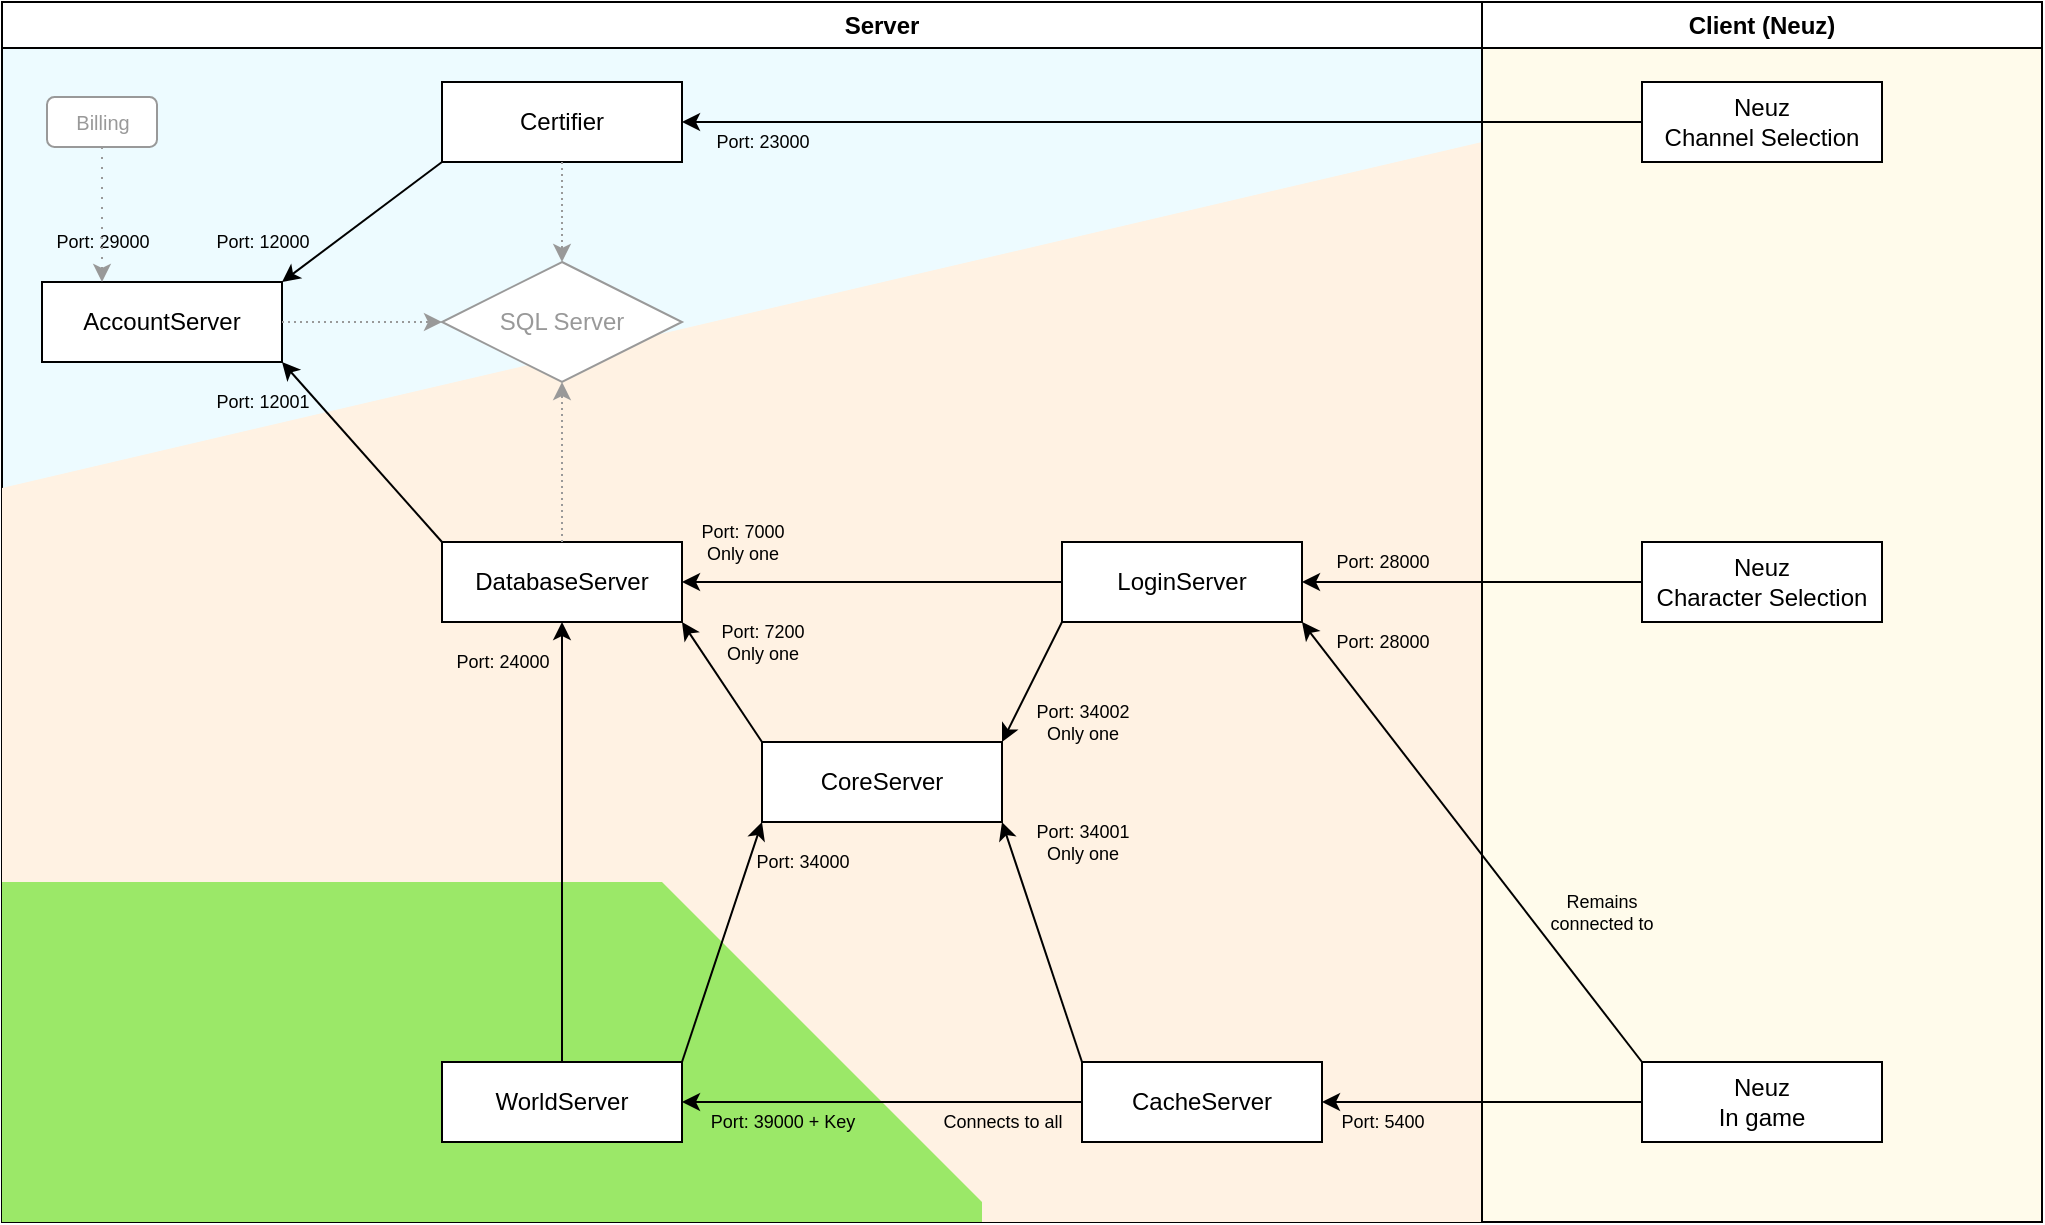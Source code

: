 <mxfile version="21.6.6" type="github">
  <diagram name="Page-1" id="1YaccvU8N2k0Ol2J2nWE">
    <mxGraphModel dx="1728" dy="916" grid="1" gridSize="10" guides="1" tooltips="1" connect="1" arrows="1" fold="1" page="1" pageScale="1" pageWidth="1169" pageHeight="827" math="0" shadow="0">
      <root>
        <mxCell id="0" />
        <mxCell id="1" parent="0" />
        <mxCell id="axNNHHY9TAka3IsmRY76-31" value="Server" style="swimlane;whiteSpace=wrap;html=1;swimlaneFillColor=#EDFBFF;" parent="1" vertex="1">
          <mxGeometry x="20" y="190" width="880" height="610" as="geometry" />
        </mxCell>
        <mxCell id="axNNHHY9TAka3IsmRY76-47" value="" style="shape=manualInput;whiteSpace=wrap;html=1;size=173;strokeColor=none;fillColor=#FFF2E3;" parent="axNNHHY9TAka3IsmRY76-31" vertex="1">
          <mxGeometry y="70" width="740" height="540" as="geometry" />
        </mxCell>
        <mxCell id="axNNHHY9TAka3IsmRY76-50" value="" style="shape=card;whiteSpace=wrap;html=1;size=160;flipH=1;fillColor=#9BE868;strokeColor=none;" parent="axNNHHY9TAka3IsmRY76-31" vertex="1">
          <mxGeometry y="440" width="490" height="170" as="geometry" />
        </mxCell>
        <mxCell id="axNNHHY9TAka3IsmRY76-6" value="Certifier" style="rounded=0;whiteSpace=wrap;html=1;" parent="axNNHHY9TAka3IsmRY76-31" vertex="1">
          <mxGeometry x="220" y="40" width="120" height="40" as="geometry" />
        </mxCell>
        <mxCell id="axNNHHY9TAka3IsmRY76-7" value="AccountServer" style="rounded=0;whiteSpace=wrap;html=1;" parent="axNNHHY9TAka3IsmRY76-31" vertex="1">
          <mxGeometry x="20" y="140" width="120" height="40" as="geometry" />
        </mxCell>
        <mxCell id="axNNHHY9TAka3IsmRY76-14" value="" style="endArrow=classic;html=1;rounded=0;exitX=0;exitY=1;exitDx=0;exitDy=0;entryX=1;entryY=0;entryDx=0;entryDy=0;" parent="axNNHHY9TAka3IsmRY76-31" source="axNNHHY9TAka3IsmRY76-6" target="axNNHHY9TAka3IsmRY76-7" edge="1">
          <mxGeometry width="50" height="50" relative="1" as="geometry">
            <mxPoint x="360" y="220" as="sourcePoint" />
            <mxPoint x="410" y="170" as="targetPoint" />
          </mxGeometry>
        </mxCell>
        <mxCell id="axNNHHY9TAka3IsmRY76-9" value="SQL Server" style="rhombus;whiteSpace=wrap;html=1;strokeColor=#999999;fontColor=#999999;" parent="axNNHHY9TAka3IsmRY76-31" vertex="1">
          <mxGeometry x="220" y="130" width="120" height="60" as="geometry" />
        </mxCell>
        <mxCell id="axNNHHY9TAka3IsmRY76-28" value="" style="endArrow=classic;html=1;rounded=0;exitX=1;exitY=0.5;exitDx=0;exitDy=0;dashed=1;dashPattern=1 2;strokeColor=#999999;" parent="axNNHHY9TAka3IsmRY76-31" source="axNNHHY9TAka3IsmRY76-7" target="axNNHHY9TAka3IsmRY76-9" edge="1">
          <mxGeometry width="50" height="50" relative="1" as="geometry">
            <mxPoint x="510" y="220" as="sourcePoint" />
            <mxPoint x="560" y="170" as="targetPoint" />
          </mxGeometry>
        </mxCell>
        <mxCell id="axNNHHY9TAka3IsmRY76-30" value="" style="endArrow=classic;html=1;rounded=0;exitX=0.5;exitY=1;exitDx=0;exitDy=0;entryX=0.5;entryY=0;entryDx=0;entryDy=0;dashed=1;dashPattern=1 2;strokeColor=#999999;" parent="axNNHHY9TAka3IsmRY76-31" source="axNNHHY9TAka3IsmRY76-6" target="axNNHHY9TAka3IsmRY76-9" edge="1">
          <mxGeometry width="50" height="50" relative="1" as="geometry">
            <mxPoint x="510" y="220" as="sourcePoint" />
            <mxPoint x="560" y="170" as="targetPoint" />
          </mxGeometry>
        </mxCell>
        <mxCell id="axNNHHY9TAka3IsmRY76-8" value="DatabaseServer" style="rounded=0;whiteSpace=wrap;html=1;" parent="axNNHHY9TAka3IsmRY76-31" vertex="1">
          <mxGeometry x="220" y="270" width="120" height="40" as="geometry" />
        </mxCell>
        <mxCell id="axNNHHY9TAka3IsmRY76-16" value="" style="endArrow=classic;html=1;rounded=0;exitX=0;exitY=0;exitDx=0;exitDy=0;entryX=1;entryY=1;entryDx=0;entryDy=0;" parent="axNNHHY9TAka3IsmRY76-31" source="axNNHHY9TAka3IsmRY76-8" target="axNNHHY9TAka3IsmRY76-7" edge="1">
          <mxGeometry width="50" height="50" relative="1" as="geometry">
            <mxPoint x="360" y="220" as="sourcePoint" />
            <mxPoint x="390" y="190" as="targetPoint" />
          </mxGeometry>
        </mxCell>
        <mxCell id="axNNHHY9TAka3IsmRY76-27" value="" style="endArrow=classic;html=1;rounded=0;exitX=0.5;exitY=0;exitDx=0;exitDy=0;entryX=0.5;entryY=1;entryDx=0;entryDy=0;dashed=1;dashPattern=1 2;strokeColor=#999999;" parent="axNNHHY9TAka3IsmRY76-31" source="axNNHHY9TAka3IsmRY76-8" target="axNNHHY9TAka3IsmRY76-9" edge="1">
          <mxGeometry width="50" height="50" relative="1" as="geometry">
            <mxPoint x="510" y="220" as="sourcePoint" />
            <mxPoint x="560" y="170" as="targetPoint" />
          </mxGeometry>
        </mxCell>
        <mxCell id="axNNHHY9TAka3IsmRY76-5" value="LoginServer" style="rounded=0;whiteSpace=wrap;html=1;" parent="axNNHHY9TAka3IsmRY76-31" vertex="1">
          <mxGeometry x="530" y="270" width="120" height="40" as="geometry" />
        </mxCell>
        <mxCell id="axNNHHY9TAka3IsmRY76-18" value="" style="endArrow=classic;html=1;rounded=0;exitX=0;exitY=0.5;exitDx=0;exitDy=0;entryX=1;entryY=0.5;entryDx=0;entryDy=0;" parent="axNNHHY9TAka3IsmRY76-31" source="axNNHHY9TAka3IsmRY76-5" target="axNNHHY9TAka3IsmRY76-8" edge="1">
          <mxGeometry width="50" height="50" relative="1" as="geometry">
            <mxPoint x="360" y="220" as="sourcePoint" />
            <mxPoint x="410" y="170" as="targetPoint" />
          </mxGeometry>
        </mxCell>
        <mxCell id="axNNHHY9TAka3IsmRY76-3" value="CoreServer" style="rounded=0;whiteSpace=wrap;html=1;" parent="axNNHHY9TAka3IsmRY76-31" vertex="1">
          <mxGeometry x="380" y="370" width="120" height="40" as="geometry" />
        </mxCell>
        <mxCell id="axNNHHY9TAka3IsmRY76-24" value="" style="endArrow=classic;html=1;rounded=0;exitX=0;exitY=0;exitDx=0;exitDy=0;entryX=1;entryY=1;entryDx=0;entryDy=0;" parent="axNNHHY9TAka3IsmRY76-31" source="axNNHHY9TAka3IsmRY76-3" target="axNNHHY9TAka3IsmRY76-8" edge="1">
          <mxGeometry width="50" height="50" relative="1" as="geometry">
            <mxPoint x="360" y="220" as="sourcePoint" />
            <mxPoint x="410" y="170" as="targetPoint" />
          </mxGeometry>
        </mxCell>
        <mxCell id="axNNHHY9TAka3IsmRY76-25" value="" style="endArrow=classic;html=1;rounded=0;exitX=0;exitY=1;exitDx=0;exitDy=0;entryX=1;entryY=0;entryDx=0;entryDy=0;" parent="axNNHHY9TAka3IsmRY76-31" source="axNNHHY9TAka3IsmRY76-5" target="axNNHHY9TAka3IsmRY76-3" edge="1">
          <mxGeometry width="50" height="50" relative="1" as="geometry">
            <mxPoint x="510" y="220" as="sourcePoint" />
            <mxPoint x="560" y="170" as="targetPoint" />
          </mxGeometry>
        </mxCell>
        <mxCell id="axNNHHY9TAka3IsmRY76-71" style="edgeStyle=orthogonalEdgeStyle;rounded=0;orthogonalLoop=1;jettySize=auto;html=1;" parent="axNNHHY9TAka3IsmRY76-31" source="axNNHHY9TAka3IsmRY76-47" target="axNNHHY9TAka3IsmRY76-47" edge="1">
          <mxGeometry relative="1" as="geometry" />
        </mxCell>
        <mxCell id="axNNHHY9TAka3IsmRY76-74" value="&lt;div style=&quot;font-size: 9px;&quot;&gt;Port: 12000&lt;/div&gt;" style="edgeLabel;html=1;align=center;verticalAlign=middle;resizable=0;points=[];labelBackgroundColor=none;fontSize=9;" parent="axNNHHY9TAka3IsmRY76-31" vertex="1" connectable="0">
          <mxGeometry x="130.005" y="120" as="geometry" />
        </mxCell>
        <mxCell id="axNNHHY9TAka3IsmRY76-75" value="&lt;div style=&quot;font-size: 9px;&quot;&gt;Port: 12001&lt;/div&gt;" style="edgeLabel;html=1;align=center;verticalAlign=middle;resizable=0;points=[];labelBackgroundColor=none;fontSize=9;" parent="axNNHHY9TAka3IsmRY76-31" vertex="1" connectable="0">
          <mxGeometry x="130.005" y="200" as="geometry" />
        </mxCell>
        <mxCell id="axNNHHY9TAka3IsmRY76-76" value="&lt;div style=&quot;font-size: 9px;&quot;&gt;Port: 7000&lt;/div&gt;&lt;div style=&quot;font-size: 9px;&quot;&gt;Only one&lt;br style=&quot;font-size: 9px;&quot;&gt;&lt;/div&gt;" style="edgeLabel;html=1;align=center;verticalAlign=middle;resizable=0;points=[];labelBackgroundColor=none;fontSize=9;" parent="axNNHHY9TAka3IsmRY76-31" vertex="1" connectable="0">
          <mxGeometry x="370.005" y="270" as="geometry" />
        </mxCell>
        <mxCell id="axNNHHY9TAka3IsmRY76-77" value="&lt;div style=&quot;font-size: 9px;&quot;&gt;Port: 28000&lt;/div&gt;" style="edgeLabel;html=1;align=center;verticalAlign=middle;resizable=0;points=[];labelBackgroundColor=none;fontSize=9;" parent="axNNHHY9TAka3IsmRY76-31" vertex="1" connectable="0">
          <mxGeometry x="690.005" y="280" as="geometry" />
        </mxCell>
        <mxCell id="axNNHHY9TAka3IsmRY76-78" value="&lt;div style=&quot;font-size: 9px;&quot;&gt;Port: 28000&lt;/div&gt;" style="edgeLabel;html=1;align=center;verticalAlign=middle;resizable=0;points=[];labelBackgroundColor=none;fontSize=9;" parent="axNNHHY9TAka3IsmRY76-31" vertex="1" connectable="0">
          <mxGeometry x="690.005" y="320" as="geometry" />
        </mxCell>
        <mxCell id="axNNHHY9TAka3IsmRY76-79" value="&lt;div style=&quot;font-size: 9px;&quot;&gt;Port: 34002&lt;/div&gt;&lt;div style=&quot;font-size: 9px;&quot;&gt;Only one&lt;br style=&quot;font-size: 9px;&quot;&gt;&lt;/div&gt;" style="edgeLabel;html=1;align=center;verticalAlign=middle;resizable=0;points=[];labelBackgroundColor=none;fontSize=9;" parent="axNNHHY9TAka3IsmRY76-31" vertex="1" connectable="0">
          <mxGeometry x="540.005" y="360" as="geometry" />
        </mxCell>
        <mxCell id="axNNHHY9TAka3IsmRY76-80" value="&lt;div style=&quot;font-size: 9px;&quot;&gt;Port: 34001&lt;/div&gt;&lt;div style=&quot;font-size: 9px;&quot;&gt;Only one&lt;br style=&quot;font-size: 9px;&quot;&gt;&lt;/div&gt;" style="edgeLabel;html=1;align=center;verticalAlign=middle;resizable=0;points=[];labelBackgroundColor=none;fontSize=9;" parent="axNNHHY9TAka3IsmRY76-31" vertex="1" connectable="0">
          <mxGeometry x="540.005" y="420" as="geometry" />
        </mxCell>
        <mxCell id="axNNHHY9TAka3IsmRY76-81" value="&lt;div style=&quot;font-size: 9px;&quot;&gt;Port: 7200&lt;/div&gt;&lt;div style=&quot;font-size: 9px;&quot;&gt;Only one&lt;br style=&quot;font-size: 9px;&quot;&gt;&lt;/div&gt;" style="edgeLabel;html=1;align=center;verticalAlign=middle;resizable=0;points=[];labelBackgroundColor=none;fontSize=9;" parent="axNNHHY9TAka3IsmRY76-31" vertex="1" connectable="0">
          <mxGeometry x="380.005" y="320" as="geometry" />
        </mxCell>
        <mxCell id="axNNHHY9TAka3IsmRY76-82" value="&lt;div style=&quot;font-size: 9px;&quot;&gt;Port: 24000&lt;/div&gt;" style="edgeLabel;html=1;align=center;verticalAlign=middle;resizable=0;points=[];labelBackgroundColor=none;fontSize=9;" parent="axNNHHY9TAka3IsmRY76-31" vertex="1" connectable="0">
          <mxGeometry x="250.005" y="330" as="geometry" />
        </mxCell>
        <mxCell id="axNNHHY9TAka3IsmRY76-83" value="&lt;div style=&quot;font-size: 9px;&quot;&gt;Port: 39000 + Key&lt;br style=&quot;font-size: 9px;&quot;&gt;&lt;/div&gt;" style="edgeLabel;html=1;align=center;verticalAlign=middle;resizable=0;points=[];labelBackgroundColor=none;fontSize=9;" parent="axNNHHY9TAka3IsmRY76-31" vertex="1" connectable="0">
          <mxGeometry x="390.005" y="560" as="geometry" />
        </mxCell>
        <mxCell id="axNNHHY9TAka3IsmRY76-84" value="&lt;div style=&quot;font-size: 9px;&quot;&gt;Connects to all&lt;/div&gt;" style="edgeLabel;html=1;align=center;verticalAlign=middle;resizable=0;points=[];labelBackgroundColor=none;fontSize=9;" parent="axNNHHY9TAka3IsmRY76-31" vertex="1" connectable="0">
          <mxGeometry x="500.005" y="560" as="geometry" />
        </mxCell>
        <mxCell id="axNNHHY9TAka3IsmRY76-86" value="&lt;div style=&quot;font-size: 9px;&quot;&gt;Port: 5400&lt;/div&gt;" style="edgeLabel;html=1;align=center;verticalAlign=middle;resizable=0;points=[];labelBackgroundColor=none;fontSize=9;" parent="axNNHHY9TAka3IsmRY76-31" vertex="1" connectable="0">
          <mxGeometry x="690.005" y="560" as="geometry" />
        </mxCell>
        <mxCell id="axNNHHY9TAka3IsmRY76-88" value="&lt;div style=&quot;font-size: 9px;&quot;&gt;Port: 34000&lt;/div&gt;" style="edgeLabel;html=1;align=center;verticalAlign=middle;resizable=0;points=[];labelBackgroundColor=none;fontSize=9;" parent="axNNHHY9TAka3IsmRY76-31" vertex="1" connectable="0">
          <mxGeometry x="400.005" y="430" as="geometry" />
        </mxCell>
        <mxCell id="axNNHHY9TAka3IsmRY76-91" value="&lt;div style=&quot;font-size: 9px;&quot;&gt;Port: 29000&lt;/div&gt;" style="edgeLabel;html=1;align=center;verticalAlign=middle;resizable=0;points=[];labelBackgroundColor=none;fontSize=9;" parent="axNNHHY9TAka3IsmRY76-31" vertex="1" connectable="0">
          <mxGeometry x="50.005" y="120" as="geometry" />
        </mxCell>
        <mxCell id="axNNHHY9TAka3IsmRY76-94" value="&lt;div style=&quot;font-size: 10px;&quot;&gt;Billing&lt;/div&gt;" style="rounded=1;whiteSpace=wrap;html=1;fontSize=10;strokeColor=#999999;fontColor=#999999;" parent="axNNHHY9TAka3IsmRY76-31" vertex="1">
          <mxGeometry x="22.5" y="47.5" width="55" height="25" as="geometry" />
        </mxCell>
        <mxCell id="axNNHHY9TAka3IsmRY76-90" value="" style="endArrow=classic;html=1;rounded=0;entryX=0.25;entryY=0;entryDx=0;entryDy=0;dashed=1;dashPattern=1 4;strokeColor=#999999;" parent="axNNHHY9TAka3IsmRY76-31" source="axNNHHY9TAka3IsmRY76-94" target="axNNHHY9TAka3IsmRY76-7" edge="1">
          <mxGeometry width="50" height="50" relative="1" as="geometry">
            <mxPoint x="50" y="80" as="sourcePoint" />
            <mxPoint x="-10" y="60" as="targetPoint" />
            <Array as="points" />
          </mxGeometry>
        </mxCell>
        <mxCell id="axNNHHY9TAka3IsmRY76-2" value="CacheServer" style="rounded=0;whiteSpace=wrap;html=1;" parent="1" vertex="1">
          <mxGeometry x="560" y="720" width="120" height="40" as="geometry" />
        </mxCell>
        <mxCell id="axNNHHY9TAka3IsmRY76-4" value="WorldServer" style="rounded=0;whiteSpace=wrap;html=1;" parent="1" vertex="1">
          <mxGeometry x="240" y="720" width="120" height="40" as="geometry" />
        </mxCell>
        <mxCell id="axNNHHY9TAka3IsmRY76-21" value="" style="endArrow=classic;html=1;rounded=0;exitX=0;exitY=0.5;exitDx=0;exitDy=0;entryX=1;entryY=0.5;entryDx=0;entryDy=0;" parent="1" source="axNNHHY9TAka3IsmRY76-2" target="axNNHHY9TAka3IsmRY76-4" edge="1">
          <mxGeometry width="50" height="50" relative="1" as="geometry">
            <mxPoint x="380" y="410" as="sourcePoint" />
            <mxPoint x="430" y="360" as="targetPoint" />
          </mxGeometry>
        </mxCell>
        <mxCell id="axNNHHY9TAka3IsmRY76-32" value="Client (Neuz)" style="swimlane;whiteSpace=wrap;html=1;swimlaneFillColor=#FFFBEB;" parent="1" vertex="1">
          <mxGeometry x="760" y="190" width="280" height="610" as="geometry">
            <mxRectangle x="760" y="190" width="110" height="30" as="alternateBounds" />
          </mxGeometry>
        </mxCell>
        <mxCell id="axNNHHY9TAka3IsmRY76-38" value="Neuz&lt;br&gt;In game" style="rounded=0;whiteSpace=wrap;html=1;" parent="axNNHHY9TAka3IsmRY76-32" vertex="1">
          <mxGeometry x="80" y="530" width="120" height="40" as="geometry" />
        </mxCell>
        <mxCell id="axNNHHY9TAka3IsmRY76-34" value="Neuz&lt;br&gt;Channel Selection" style="rounded=0;whiteSpace=wrap;html=1;" parent="axNNHHY9TAka3IsmRY76-32" vertex="1">
          <mxGeometry x="80" y="40" width="120" height="40" as="geometry" />
        </mxCell>
        <mxCell id="axNNHHY9TAka3IsmRY76-37" value="Neuz&lt;br&gt;Character Selection" style="rounded=0;whiteSpace=wrap;html=1;" parent="axNNHHY9TAka3IsmRY76-32" vertex="1">
          <mxGeometry x="80" y="270" width="120" height="40" as="geometry" />
        </mxCell>
        <mxCell id="axNNHHY9TAka3IsmRY76-87" value="&lt;div style=&quot;font-size: 9px;&quot;&gt;Remains&lt;/div&gt;&lt;div style=&quot;font-size: 9px;&quot;&gt;connected to&lt;/div&gt;" style="text;html=1;strokeColor=none;fillColor=none;align=center;verticalAlign=middle;whiteSpace=wrap;rounded=0;fontSize=9;" parent="axNNHHY9TAka3IsmRY76-32" vertex="1">
          <mxGeometry x="20" y="440" width="80" height="30" as="geometry" />
        </mxCell>
        <mxCell id="axNNHHY9TAka3IsmRY76-40" style="edgeStyle=orthogonalEdgeStyle;rounded=0;orthogonalLoop=1;jettySize=auto;html=1;entryX=1;entryY=0.5;entryDx=0;entryDy=0;" parent="1" source="axNNHHY9TAka3IsmRY76-38" target="axNNHHY9TAka3IsmRY76-2" edge="1">
          <mxGeometry relative="1" as="geometry" />
        </mxCell>
        <mxCell id="axNNHHY9TAka3IsmRY76-17" value="" style="endArrow=classic;html=1;rounded=0;exitX=0.5;exitY=0;exitDx=0;exitDy=0;entryX=0.5;entryY=1;entryDx=0;entryDy=0;" parent="1" source="axNNHHY9TAka3IsmRY76-4" target="axNNHHY9TAka3IsmRY76-8" edge="1">
          <mxGeometry width="50" height="50" relative="1" as="geometry">
            <mxPoint x="380" y="410" as="sourcePoint" />
            <mxPoint x="430" y="360" as="targetPoint" />
          </mxGeometry>
        </mxCell>
        <mxCell id="axNNHHY9TAka3IsmRY76-22" value="" style="endArrow=classic;html=1;rounded=0;exitX=0;exitY=0;exitDx=0;exitDy=0;entryX=1;entryY=1;entryDx=0;entryDy=0;" parent="1" source="axNNHHY9TAka3IsmRY76-2" target="axNNHHY9TAka3IsmRY76-3" edge="1">
          <mxGeometry width="50" height="50" relative="1" as="geometry">
            <mxPoint x="380" y="410" as="sourcePoint" />
            <mxPoint x="430" y="360" as="targetPoint" />
          </mxGeometry>
        </mxCell>
        <mxCell id="axNNHHY9TAka3IsmRY76-26" value="" style="endArrow=classic;html=1;rounded=0;exitX=1;exitY=0;exitDx=0;exitDy=0;entryX=0;entryY=1;entryDx=0;entryDy=0;" parent="1" source="axNNHHY9TAka3IsmRY76-4" target="axNNHHY9TAka3IsmRY76-3" edge="1">
          <mxGeometry width="50" height="50" relative="1" as="geometry">
            <mxPoint x="530" y="410" as="sourcePoint" />
            <mxPoint x="580" y="360" as="targetPoint" />
          </mxGeometry>
        </mxCell>
        <mxCell id="axNNHHY9TAka3IsmRY76-35" style="edgeStyle=orthogonalEdgeStyle;rounded=0;orthogonalLoop=1;jettySize=auto;html=1;entryX=1;entryY=0.5;entryDx=0;entryDy=0;" parent="1" source="axNNHHY9TAka3IsmRY76-34" target="axNNHHY9TAka3IsmRY76-6" edge="1">
          <mxGeometry relative="1" as="geometry" />
        </mxCell>
        <mxCell id="axNNHHY9TAka3IsmRY76-72" value="&lt;div style=&quot;font-size: 9px;&quot;&gt;Port: 23000&lt;/div&gt;" style="edgeLabel;html=1;align=center;verticalAlign=middle;resizable=0;points=[];labelBackgroundColor=none;fontSize=9;" parent="axNNHHY9TAka3IsmRY76-35" vertex="1" connectable="0">
          <mxGeometry x="0.908" y="2" relative="1" as="geometry">
            <mxPoint x="18" y="8" as="offset" />
          </mxGeometry>
        </mxCell>
        <mxCell id="axNNHHY9TAka3IsmRY76-39" style="edgeStyle=orthogonalEdgeStyle;rounded=0;orthogonalLoop=1;jettySize=auto;html=1;entryX=1;entryY=0.5;entryDx=0;entryDy=0;" parent="1" source="axNNHHY9TAka3IsmRY76-37" target="axNNHHY9TAka3IsmRY76-5" edge="1">
          <mxGeometry relative="1" as="geometry" />
        </mxCell>
        <mxCell id="axNNHHY9TAka3IsmRY76-44" value="" style="endArrow=classic;html=1;rounded=0;exitX=0;exitY=0;exitDx=0;exitDy=0;entryX=1;entryY=1;entryDx=0;entryDy=0;" parent="1" source="axNNHHY9TAka3IsmRY76-38" target="axNNHHY9TAka3IsmRY76-5" edge="1">
          <mxGeometry width="50" height="50" relative="1" as="geometry">
            <mxPoint x="860" y="680" as="sourcePoint" />
            <mxPoint x="680" y="580" as="targetPoint" />
          </mxGeometry>
        </mxCell>
      </root>
    </mxGraphModel>
  </diagram>
</mxfile>
